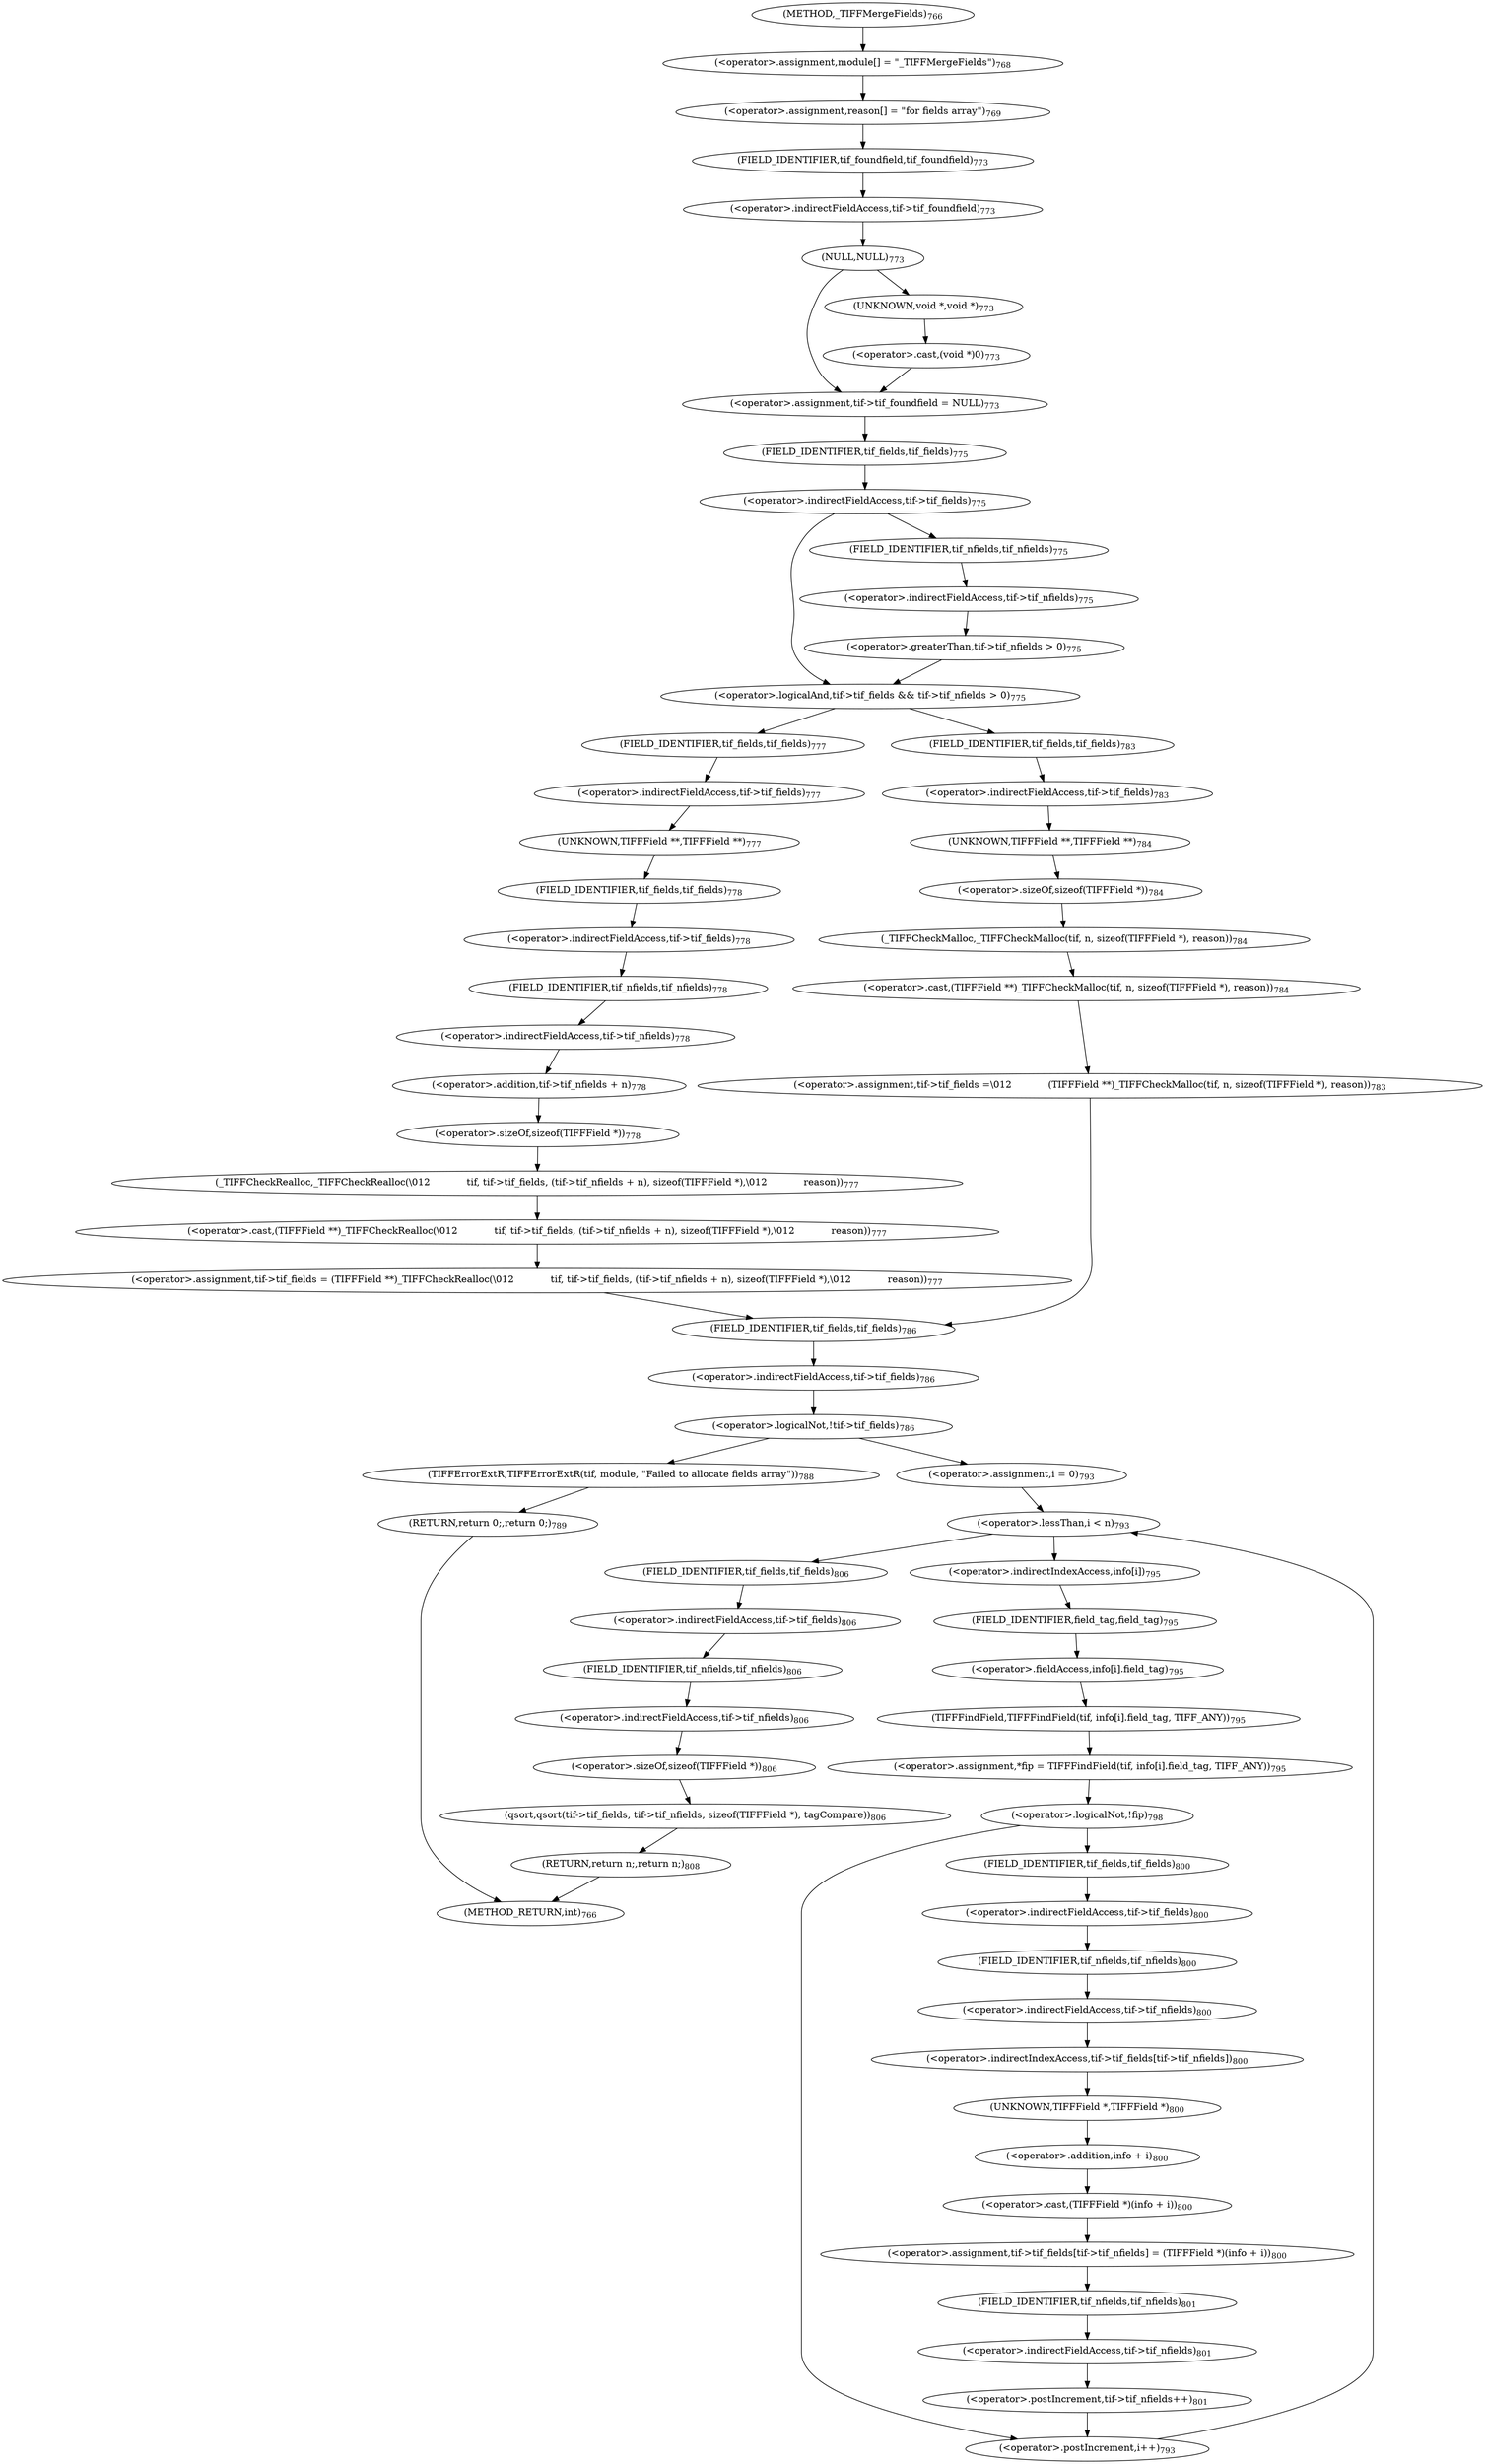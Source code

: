 digraph "_TIFFMergeFields" {  
"26921" [label = <(&lt;operator&gt;.assignment,module[] = &quot;_TIFFMergeFields&quot;)<SUB>768</SUB>> ]
"26925" [label = <(&lt;operator&gt;.assignment,reason[] = &quot;for fields array&quot;)<SUB>769</SUB>> ]
"26929" [label = <(&lt;operator&gt;.assignment,tif-&gt;tif_foundfield = NULL)<SUB>773</SUB>> ]
"27037" [label = <(qsort,qsort(tif-&gt;tif_fields, tif-&gt;tif_nfields, sizeof(TIFFField *), tagCompare))<SUB>806</SUB>> ]
"27047" [label = <(RETURN,return n;,return n;)<SUB>808</SUB>> ]
"26930" [label = <(&lt;operator&gt;.indirectFieldAccess,tif-&gt;tif_foundfield)<SUB>773</SUB>> ]
"26933" [label = <(NULL,NULL)<SUB>773</SUB>> ]
"26939" [label = <(&lt;operator&gt;.logicalAnd,tif-&gt;tif_fields &amp;&amp; tif-&gt;tif_nfields &gt; 0)<SUB>775</SUB>> ]
"26983" [label = <(&lt;operator&gt;.logicalNot,!tif-&gt;tif_fields)<SUB>786</SUB>> ]
"26999" [label = <(&lt;operator&gt;.lessThan,i &lt; n)<SUB>793</SUB>> ]
"27002" [label = <(&lt;operator&gt;.postIncrement,i++)<SUB>793</SUB>> ]
"27038" [label = <(&lt;operator&gt;.indirectFieldAccess,tif-&gt;tif_fields)<SUB>806</SUB>> ]
"27041" [label = <(&lt;operator&gt;.indirectFieldAccess,tif-&gt;tif_nfields)<SUB>806</SUB>> ]
"27044" [label = <(&lt;operator&gt;.sizeOf,sizeof(TIFFField *))<SUB>806</SUB>> ]
"26932" [label = <(FIELD_IDENTIFIER,tif_foundfield,tif_foundfield)<SUB>773</SUB>> ]
"26940" [label = <(&lt;operator&gt;.indirectFieldAccess,tif-&gt;tif_fields)<SUB>775</SUB>> ]
"26943" [label = <(&lt;operator&gt;.greaterThan,tif-&gt;tif_nfields &gt; 0)<SUB>775</SUB>> ]
"26949" [label = <(&lt;operator&gt;.assignment,tif-&gt;tif_fields = (TIFFField **)_TIFFCheckRealloc(\012            tif, tif-&gt;tif_fields, (tif-&gt;tif_nfields + n), sizeof(TIFFField *),\012            reason))<SUB>777</SUB>> ]
"26984" [label = <(&lt;operator&gt;.indirectFieldAccess,tif-&gt;tif_fields)<SUB>786</SUB>> ]
"26988" [label = <(TIFFErrorExtR,TIFFErrorExtR(tif, module, &quot;Failed to allocate fields array&quot;))<SUB>788</SUB>> ]
"26992" [label = <(RETURN,return 0;,return 0;)<SUB>789</SUB>> ]
"26996" [label = <(&lt;operator&gt;.assignment,i = 0)<SUB>793</SUB>> ]
"27006" [label = <(&lt;operator&gt;.assignment,*fip = TIFFFindField(tif, info[i].field_tag, TIFF_ANY))<SUB>795</SUB>> ]
"27040" [label = <(FIELD_IDENTIFIER,tif_fields,tif_fields)<SUB>806</SUB>> ]
"27043" [label = <(FIELD_IDENTIFIER,tif_nfields,tif_nfields)<SUB>806</SUB>> ]
"26935" [label = <(&lt;operator&gt;.cast,(void *)0)<SUB>773</SUB>> ]
"26942" [label = <(FIELD_IDENTIFIER,tif_fields,tif_fields)<SUB>775</SUB>> ]
"26944" [label = <(&lt;operator&gt;.indirectFieldAccess,tif-&gt;tif_nfields)<SUB>775</SUB>> ]
"26950" [label = <(&lt;operator&gt;.indirectFieldAccess,tif-&gt;tif_fields)<SUB>777</SUB>> ]
"26953" [label = <(&lt;operator&gt;.cast,(TIFFField **)_TIFFCheckRealloc(\012            tif, tif-&gt;tif_fields, (tif-&gt;tif_nfields + n), sizeof(TIFFField *),\012            reason))<SUB>777</SUB>> ]
"26970" [label = <(&lt;operator&gt;.assignment,tif-&gt;tif_fields =\012            (TIFFField **)_TIFFCheckMalloc(tif, n, sizeof(TIFFField *), reason))<SUB>783</SUB>> ]
"26986" [label = <(FIELD_IDENTIFIER,tif_fields,tif_fields)<SUB>786</SUB>> ]
"27008" [label = <(TIFFFindField,TIFFFindField(tif, info[i].field_tag, TIFF_ANY))<SUB>795</SUB>> ]
"27017" [label = <(&lt;operator&gt;.logicalNot,!fip)<SUB>798</SUB>> ]
"26936" [label = <(UNKNOWN,void *,void *)<SUB>773</SUB>> ]
"26946" [label = <(FIELD_IDENTIFIER,tif_nfields,tif_nfields)<SUB>775</SUB>> ]
"26952" [label = <(FIELD_IDENTIFIER,tif_fields,tif_fields)<SUB>777</SUB>> ]
"26954" [label = <(UNKNOWN,TIFFField **,TIFFField **)<SUB>777</SUB>> ]
"26955" [label = <(_TIFFCheckRealloc,_TIFFCheckRealloc(\012            tif, tif-&gt;tif_fields, (tif-&gt;tif_nfields + n), sizeof(TIFFField *),\012            reason))<SUB>777</SUB>> ]
"26971" [label = <(&lt;operator&gt;.indirectFieldAccess,tif-&gt;tif_fields)<SUB>783</SUB>> ]
"26974" [label = <(&lt;operator&gt;.cast,(TIFFField **)_TIFFCheckMalloc(tif, n, sizeof(TIFFField *), reason))<SUB>784</SUB>> ]
"27010" [label = <(&lt;operator&gt;.fieldAccess,info[i].field_tag)<SUB>795</SUB>> ]
"27020" [label = <(&lt;operator&gt;.assignment,tif-&gt;tif_fields[tif-&gt;tif_nfields] = (TIFFField *)(info + i))<SUB>800</SUB>> ]
"27033" [label = <(&lt;operator&gt;.postIncrement,tif-&gt;tif_nfields++)<SUB>801</SUB>> ]
"26957" [label = <(&lt;operator&gt;.indirectFieldAccess,tif-&gt;tif_fields)<SUB>778</SUB>> ]
"26960" [label = <(&lt;operator&gt;.addition,tif-&gt;tif_nfields + n)<SUB>778</SUB>> ]
"26965" [label = <(&lt;operator&gt;.sizeOf,sizeof(TIFFField *))<SUB>778</SUB>> ]
"26973" [label = <(FIELD_IDENTIFIER,tif_fields,tif_fields)<SUB>783</SUB>> ]
"26975" [label = <(UNKNOWN,TIFFField **,TIFFField **)<SUB>784</SUB>> ]
"26976" [label = <(_TIFFCheckMalloc,_TIFFCheckMalloc(tif, n, sizeof(TIFFField *), reason))<SUB>784</SUB>> ]
"27011" [label = <(&lt;operator&gt;.indirectIndexAccess,info[i])<SUB>795</SUB>> ]
"27014" [label = <(FIELD_IDENTIFIER,field_tag,field_tag)<SUB>795</SUB>> ]
"27021" [label = <(&lt;operator&gt;.indirectIndexAccess,tif-&gt;tif_fields[tif-&gt;tif_nfields])<SUB>800</SUB>> ]
"27028" [label = <(&lt;operator&gt;.cast,(TIFFField *)(info + i))<SUB>800</SUB>> ]
"27034" [label = <(&lt;operator&gt;.indirectFieldAccess,tif-&gt;tif_nfields)<SUB>801</SUB>> ]
"26959" [label = <(FIELD_IDENTIFIER,tif_fields,tif_fields)<SUB>778</SUB>> ]
"26961" [label = <(&lt;operator&gt;.indirectFieldAccess,tif-&gt;tif_nfields)<SUB>778</SUB>> ]
"26979" [label = <(&lt;operator&gt;.sizeOf,sizeof(TIFFField *))<SUB>784</SUB>> ]
"27022" [label = <(&lt;operator&gt;.indirectFieldAccess,tif-&gt;tif_fields)<SUB>800</SUB>> ]
"27025" [label = <(&lt;operator&gt;.indirectFieldAccess,tif-&gt;tif_nfields)<SUB>800</SUB>> ]
"27029" [label = <(UNKNOWN,TIFFField *,TIFFField *)<SUB>800</SUB>> ]
"27030" [label = <(&lt;operator&gt;.addition,info + i)<SUB>800</SUB>> ]
"27036" [label = <(FIELD_IDENTIFIER,tif_nfields,tif_nfields)<SUB>801</SUB>> ]
"26963" [label = <(FIELD_IDENTIFIER,tif_nfields,tif_nfields)<SUB>778</SUB>> ]
"27024" [label = <(FIELD_IDENTIFIER,tif_fields,tif_fields)<SUB>800</SUB>> ]
"27027" [label = <(FIELD_IDENTIFIER,tif_nfields,tif_nfields)<SUB>800</SUB>> ]
"26915" [label = <(METHOD,_TIFFMergeFields)<SUB>766</SUB>> ]
"27049" [label = <(METHOD_RETURN,int)<SUB>766</SUB>> ]
  "26921" -> "26925" 
  "26925" -> "26932" 
  "26929" -> "26942" 
  "27037" -> "27047" 
  "27047" -> "27049" 
  "26930" -> "26933" 
  "26933" -> "26936" 
  "26933" -> "26929" 
  "26939" -> "26952" 
  "26939" -> "26973" 
  "26983" -> "26988" 
  "26983" -> "26996" 
  "26999" -> "27011" 
  "26999" -> "27040" 
  "27002" -> "26999" 
  "27038" -> "27043" 
  "27041" -> "27044" 
  "27044" -> "27037" 
  "26932" -> "26930" 
  "26940" -> "26939" 
  "26940" -> "26946" 
  "26943" -> "26939" 
  "26949" -> "26986" 
  "26984" -> "26983" 
  "26988" -> "26992" 
  "26992" -> "27049" 
  "26996" -> "26999" 
  "27006" -> "27017" 
  "27040" -> "27038" 
  "27043" -> "27041" 
  "26935" -> "26929" 
  "26942" -> "26940" 
  "26944" -> "26943" 
  "26950" -> "26954" 
  "26953" -> "26949" 
  "26970" -> "26986" 
  "26986" -> "26984" 
  "27008" -> "27006" 
  "27017" -> "27024" 
  "27017" -> "27002" 
  "26936" -> "26935" 
  "26946" -> "26944" 
  "26952" -> "26950" 
  "26954" -> "26959" 
  "26955" -> "26953" 
  "26971" -> "26975" 
  "26974" -> "26970" 
  "27010" -> "27008" 
  "27020" -> "27036" 
  "27033" -> "27002" 
  "26957" -> "26963" 
  "26960" -> "26965" 
  "26965" -> "26955" 
  "26973" -> "26971" 
  "26975" -> "26979" 
  "26976" -> "26974" 
  "27011" -> "27014" 
  "27014" -> "27010" 
  "27021" -> "27029" 
  "27028" -> "27020" 
  "27034" -> "27033" 
  "26959" -> "26957" 
  "26961" -> "26960" 
  "26979" -> "26976" 
  "27022" -> "27027" 
  "27025" -> "27021" 
  "27029" -> "27030" 
  "27030" -> "27028" 
  "27036" -> "27034" 
  "26963" -> "26961" 
  "27024" -> "27022" 
  "27027" -> "27025" 
  "26915" -> "26921" 
}
